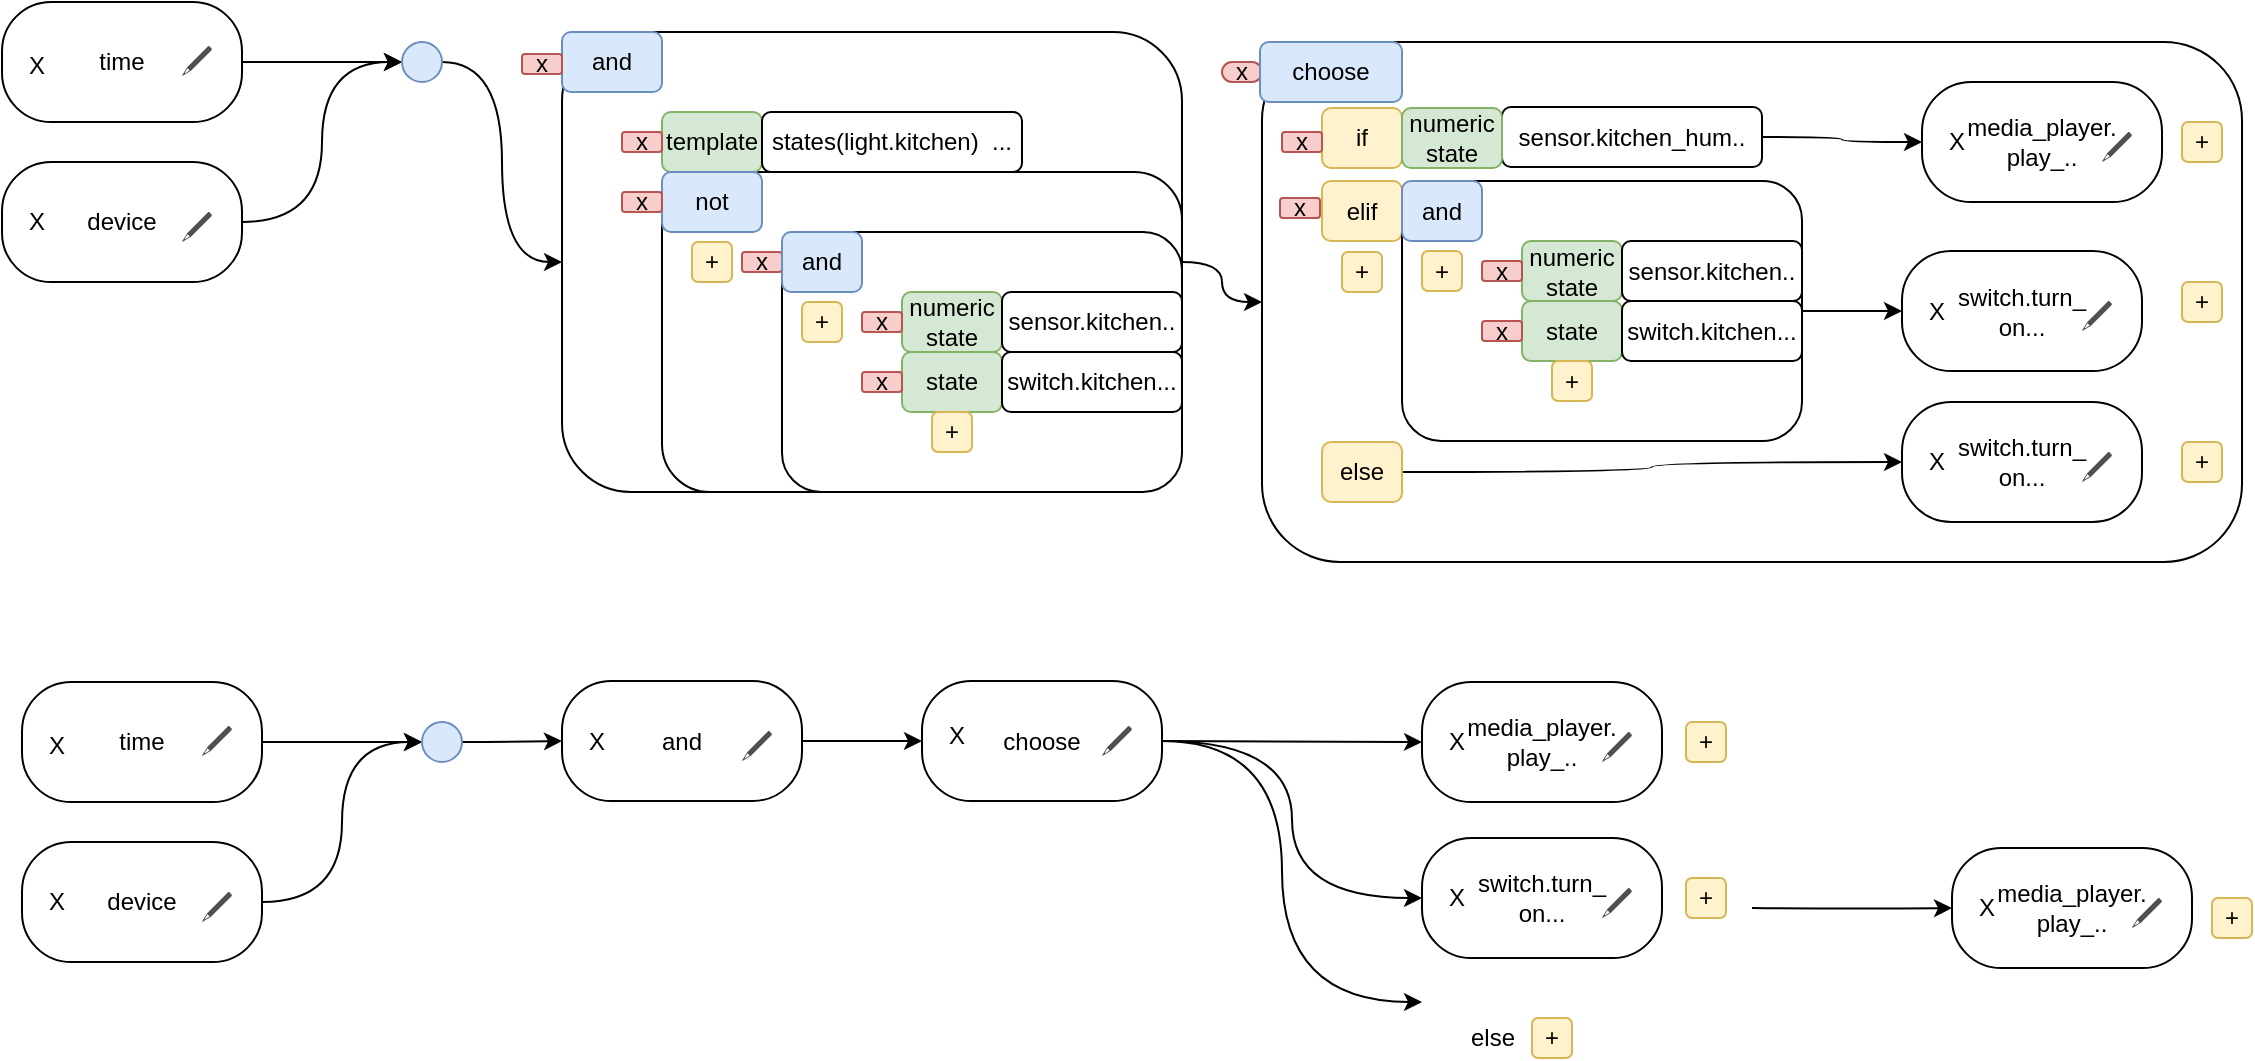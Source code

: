 <mxfile version="13.7.3" type="device"><diagram id="jPQkoFvJ-TX3pFbO5KUV" name="Page-1"><mxGraphModel dx="1278" dy="636" grid="1" gridSize="10" guides="1" tooltips="1" connect="1" arrows="1" fold="1" page="1" pageScale="1" pageWidth="850" pageHeight="1100" math="0" shadow="0"><root><mxCell id="0"/><mxCell id="1" parent="0"/><mxCell id="Wv8WozFfaOdUM1u00U-A-62" value="" style="rounded=1;whiteSpace=wrap;html=1;" parent="1" vertex="1"><mxGeometry x="670" y="140" width="490" height="260" as="geometry"/></mxCell><mxCell id="Wv8WozFfaOdUM1u00U-A-180" style="edgeStyle=orthogonalEdgeStyle;curved=1;rounded=0;orthogonalLoop=1;jettySize=auto;html=1;entryX=0;entryY=0.5;entryDx=0;entryDy=0;" parent="1" target="Wv8WozFfaOdUM1u00U-A-175" edge="1"><mxGeometry relative="1" as="geometry"><mxPoint x="915.0" y="573" as="sourcePoint"/></mxGeometry></mxCell><mxCell id="Wv8WozFfaOdUM1u00U-A-3" value="" style="rounded=1;whiteSpace=wrap;html=1;" parent="1" vertex="1"><mxGeometry x="320" y="135" width="310" height="230" as="geometry"/></mxCell><mxCell id="Wv8WozFfaOdUM1u00U-A-8" value="" style="rounded=1;whiteSpace=wrap;html=1;" parent="1" vertex="1"><mxGeometry x="370" y="205" width="260" height="160" as="geometry"/></mxCell><mxCell id="Wv8WozFfaOdUM1u00U-A-1" value="and" style="rounded=1;whiteSpace=wrap;html=1;fillColor=#dae8fc;strokeColor=#6c8ebf;align=center;" parent="1" vertex="1"><mxGeometry x="320" y="135" width="50" height="30" as="geometry"/></mxCell><mxCell id="Wv8WozFfaOdUM1u00U-A-4" value="template" style="rounded=1;whiteSpace=wrap;html=1;fillColor=#d5e8d4;strokeColor=#82b366;" parent="1" vertex="1"><mxGeometry x="370" y="175" width="50" height="30" as="geometry"/></mxCell><mxCell id="Wv8WozFfaOdUM1u00U-A-5" value="states(light.kitchen)&amp;nbsp; ..." style="rounded=1;whiteSpace=wrap;html=1;" parent="1" vertex="1"><mxGeometry x="420" y="175" width="130" height="30" as="geometry"/></mxCell><mxCell id="Wv8WozFfaOdUM1u00U-A-6" value="not" style="rounded=1;whiteSpace=wrap;html=1;fillColor=#dae8fc;strokeColor=#6c8ebf;" parent="1" vertex="1"><mxGeometry x="370" y="205" width="50" height="30" as="geometry"/></mxCell><mxCell id="Wv8WozFfaOdUM1u00U-A-14" value="+" style="rounded=1;whiteSpace=wrap;html=1;fillColor=#fff2cc;strokeColor=#d6b656;" parent="1" vertex="1"><mxGeometry x="385" y="240" width="20" height="20" as="geometry"/></mxCell><mxCell id="Wv8WozFfaOdUM1u00U-A-17" value="x" style="rounded=1;whiteSpace=wrap;html=1;fillColor=#f8cecc;strokeColor=#b85450;" parent="1" vertex="1"><mxGeometry x="350" y="185" width="20" height="10" as="geometry"/></mxCell><mxCell id="Wv8WozFfaOdUM1u00U-A-18" value="x" style="rounded=1;whiteSpace=wrap;html=1;fillColor=#f8cecc;strokeColor=#b85450;" parent="1" vertex="1"><mxGeometry x="350" y="215" width="20" height="10" as="geometry"/></mxCell><mxCell id="Wv8WozFfaOdUM1u00U-A-22" value="x" style="rounded=1;whiteSpace=wrap;html=1;fillColor=#f8cecc;strokeColor=#b85450;" parent="1" vertex="1"><mxGeometry x="410" y="245" width="20" height="10" as="geometry"/></mxCell><mxCell id="Wv8WozFfaOdUM1u00U-A-31" style="edgeStyle=orthogonalEdgeStyle;rounded=0;orthogonalLoop=1;jettySize=auto;html=1;entryX=0;entryY=0.5;entryDx=0;entryDy=0;elbow=vertical;curved=1;" parent="1" source="Wv8WozFfaOdUM1u00U-A-27" target="Wv8WozFfaOdUM1u00U-A-29" edge="1"><mxGeometry relative="1" as="geometry"/></mxCell><mxCell id="Wv8WozFfaOdUM1u00U-A-27" value="time" style="rounded=1;whiteSpace=wrap;html=1;arcSize=41;" parent="1" vertex="1"><mxGeometry x="40" y="120" width="120" height="60" as="geometry"/></mxCell><mxCell id="Wv8WozFfaOdUM1u00U-A-30" style="edgeStyle=orthogonalEdgeStyle;rounded=0;orthogonalLoop=1;jettySize=auto;html=1;entryX=0;entryY=0.5;entryDx=0;entryDy=0;elbow=vertical;curved=1;" parent="1" source="Wv8WozFfaOdUM1u00U-A-28" target="Wv8WozFfaOdUM1u00U-A-29" edge="1"><mxGeometry relative="1" as="geometry"/></mxCell><mxCell id="Wv8WozFfaOdUM1u00U-A-63" style="edgeStyle=orthogonalEdgeStyle;curved=1;rounded=0;orthogonalLoop=1;jettySize=auto;html=1;exitX=1;exitY=0.5;exitDx=0;exitDy=0;entryX=0;entryY=0.5;entryDx=0;entryDy=0;" parent="1" source="Wv8WozFfaOdUM1u00U-A-29" target="Wv8WozFfaOdUM1u00U-A-3" edge="1"><mxGeometry relative="1" as="geometry"/></mxCell><mxCell id="Wv8WozFfaOdUM1u00U-A-29" value="" style="ellipse;whiteSpace=wrap;html=1;aspect=fixed;fillColor=#dae8fc;strokeColor=#6c8ebf;" parent="1" vertex="1"><mxGeometry x="240" y="140" width="20" height="20" as="geometry"/></mxCell><mxCell id="Wv8WozFfaOdUM1u00U-A-36" value="X" style="text;html=1;align=center;verticalAlign=middle;resizable=0;points=[];autosize=1;strokeColor=none;fillColor=none;" parent="1" vertex="1"><mxGeometry x="47" y="142" width="20" height="20" as="geometry"/></mxCell><mxCell id="Wv8WozFfaOdUM1u00U-A-37" value="" style="sketch=0;pointerEvents=1;shadow=0;dashed=0;html=1;strokeColor=none;fillColor=#505050;labelPosition=center;verticalLabelPosition=bottom;verticalAlign=top;outlineConnect=0;align=center;shape=mxgraph.office.concepts.writing_pencil;" parent="1" vertex="1"><mxGeometry x="130" y="142" width="15" height="15" as="geometry"/></mxCell><mxCell id="Wv8WozFfaOdUM1u00U-A-40" value="" style="group" parent="1" vertex="1" connectable="0"><mxGeometry x="40" y="200" width="120" height="60" as="geometry"/></mxCell><mxCell id="Wv8WozFfaOdUM1u00U-A-28" value="device" style="rounded=1;whiteSpace=wrap;html=1;arcSize=41;" parent="Wv8WozFfaOdUM1u00U-A-40" vertex="1"><mxGeometry width="120" height="60" as="geometry"/></mxCell><mxCell id="Wv8WozFfaOdUM1u00U-A-38" value="" style="sketch=0;pointerEvents=1;shadow=0;dashed=0;html=1;strokeColor=none;fillColor=#505050;labelPosition=center;verticalLabelPosition=bottom;verticalAlign=top;outlineConnect=0;align=center;shape=mxgraph.office.concepts.writing_pencil;" parent="Wv8WozFfaOdUM1u00U-A-40" vertex="1"><mxGeometry x="90" y="25" width="15" height="15" as="geometry"/></mxCell><mxCell id="Wv8WozFfaOdUM1u00U-A-39" value="X" style="text;html=1;align=center;verticalAlign=middle;resizable=0;points=[];autosize=1;strokeColor=none;fillColor=none;" parent="Wv8WozFfaOdUM1u00U-A-40" vertex="1"><mxGeometry x="7" y="20" width="20" height="20" as="geometry"/></mxCell><mxCell id="Wv8WozFfaOdUM1u00U-A-53" value="" style="group" parent="1" vertex="1" connectable="0"><mxGeometry x="990" y="320" width="120" height="60" as="geometry"/></mxCell><mxCell id="Wv8WozFfaOdUM1u00U-A-54" value="switch.turn_&lt;br&gt;on..." style="rounded=1;whiteSpace=wrap;html=1;arcSize=41;" parent="Wv8WozFfaOdUM1u00U-A-53" vertex="1"><mxGeometry width="120" height="60" as="geometry"/></mxCell><mxCell id="Wv8WozFfaOdUM1u00U-A-55" value="" style="sketch=0;pointerEvents=1;shadow=0;dashed=0;html=1;strokeColor=none;fillColor=#505050;labelPosition=center;verticalLabelPosition=bottom;verticalAlign=top;outlineConnect=0;align=center;shape=mxgraph.office.concepts.writing_pencil;" parent="Wv8WozFfaOdUM1u00U-A-53" vertex="1"><mxGeometry x="90" y="25" width="15" height="15" as="geometry"/></mxCell><mxCell id="Wv8WozFfaOdUM1u00U-A-56" value="X" style="text;html=1;align=center;verticalAlign=middle;resizable=0;points=[];autosize=1;strokeColor=none;fillColor=none;" parent="Wv8WozFfaOdUM1u00U-A-53" vertex="1"><mxGeometry x="7" y="20" width="20" height="20" as="geometry"/></mxCell><mxCell id="Wv8WozFfaOdUM1u00U-A-57" value="" style="group" parent="1" vertex="1" connectable="0"><mxGeometry x="1000" y="160" width="120" height="60" as="geometry"/></mxCell><mxCell id="Wv8WozFfaOdUM1u00U-A-58" value="media_player.&lt;br&gt;play_.." style="rounded=1;whiteSpace=wrap;html=1;arcSize=41;" parent="Wv8WozFfaOdUM1u00U-A-57" vertex="1"><mxGeometry width="120" height="60" as="geometry"/></mxCell><mxCell id="Wv8WozFfaOdUM1u00U-A-59" value="" style="sketch=0;pointerEvents=1;shadow=0;dashed=0;html=1;strokeColor=none;fillColor=#505050;labelPosition=center;verticalLabelPosition=bottom;verticalAlign=top;outlineConnect=0;align=center;shape=mxgraph.office.concepts.writing_pencil;" parent="Wv8WozFfaOdUM1u00U-A-57" vertex="1"><mxGeometry x="90" y="25" width="15" height="15" as="geometry"/></mxCell><mxCell id="Wv8WozFfaOdUM1u00U-A-60" value="X" style="text;html=1;align=center;verticalAlign=middle;resizable=0;points=[];autosize=1;strokeColor=none;fillColor=none;" parent="Wv8WozFfaOdUM1u00U-A-57" vertex="1"><mxGeometry x="7" y="20" width="20" height="20" as="geometry"/></mxCell><mxCell id="Wv8WozFfaOdUM1u00U-A-61" value="x" style="rounded=1;whiteSpace=wrap;html=1;fillColor=#f8cecc;strokeColor=#b85450;" parent="1" vertex="1"><mxGeometry x="300" y="146" width="20" height="10" as="geometry"/></mxCell><mxCell id="Wv8WozFfaOdUM1u00U-A-65" value="if" style="rounded=1;whiteSpace=wrap;html=1;fillColor=#fff2cc;strokeColor=#d6b656;" parent="1" vertex="1"><mxGeometry x="700" y="173" width="40" height="30" as="geometry"/></mxCell><mxCell id="Wv8WozFfaOdUM1u00U-A-68" style="edgeStyle=orthogonalEdgeStyle;curved=1;rounded=0;orthogonalLoop=1;jettySize=auto;html=1;entryX=0;entryY=0.5;entryDx=0;entryDy=0;" parent="1" source="Wv8WozFfaOdUM1u00U-A-66" target="Wv8WozFfaOdUM1u00U-A-58" edge="1"><mxGeometry relative="1" as="geometry"/></mxCell><mxCell id="Wv8WozFfaOdUM1u00U-A-66" value="sensor.kitchen_hum.." style="rounded=1;whiteSpace=wrap;html=1;" parent="1" vertex="1"><mxGeometry x="790" y="172.5" width="130" height="30" as="geometry"/></mxCell><mxCell id="Wv8WozFfaOdUM1u00U-A-67" value="numeric&lt;br&gt;state" style="rounded=1;whiteSpace=wrap;html=1;fillColor=#d5e8d4;strokeColor=#82b366;" parent="1" vertex="1"><mxGeometry x="740" y="173" width="50" height="30" as="geometry"/></mxCell><mxCell id="Wv8WozFfaOdUM1u00U-A-69" value="elif" style="rounded=1;whiteSpace=wrap;html=1;fillColor=#fff2cc;strokeColor=#d6b656;" parent="1" vertex="1"><mxGeometry x="700" y="209.5" width="40" height="30" as="geometry"/></mxCell><mxCell id="Wv8WozFfaOdUM1u00U-A-72" value="" style="group" parent="1" vertex="1" connectable="0"><mxGeometry x="990" y="244.5" width="120" height="60" as="geometry"/></mxCell><mxCell id="Wv8WozFfaOdUM1u00U-A-73" value="switch.turn_&lt;br&gt;on..." style="rounded=1;whiteSpace=wrap;html=1;arcSize=41;" parent="Wv8WozFfaOdUM1u00U-A-72" vertex="1"><mxGeometry width="120" height="60" as="geometry"/></mxCell><mxCell id="Wv8WozFfaOdUM1u00U-A-74" value="" style="sketch=0;pointerEvents=1;shadow=0;dashed=0;html=1;strokeColor=none;fillColor=#505050;labelPosition=center;verticalLabelPosition=bottom;verticalAlign=top;outlineConnect=0;align=center;shape=mxgraph.office.concepts.writing_pencil;" parent="Wv8WozFfaOdUM1u00U-A-72" vertex="1"><mxGeometry x="90" y="25" width="15" height="15" as="geometry"/></mxCell><mxCell id="Wv8WozFfaOdUM1u00U-A-75" value="X" style="text;html=1;align=center;verticalAlign=middle;resizable=0;points=[];autosize=1;strokeColor=none;fillColor=none;" parent="Wv8WozFfaOdUM1u00U-A-72" vertex="1"><mxGeometry x="7" y="20" width="20" height="20" as="geometry"/></mxCell><mxCell id="Wv8WozFfaOdUM1u00U-A-80" style="edgeStyle=orthogonalEdgeStyle;curved=1;rounded=0;orthogonalLoop=1;jettySize=auto;html=1;entryX=0;entryY=0.5;entryDx=0;entryDy=0;" parent="1" source="Wv8WozFfaOdUM1u00U-A-77" target="Wv8WozFfaOdUM1u00U-A-54" edge="1"><mxGeometry relative="1" as="geometry"/></mxCell><mxCell id="Wv8WozFfaOdUM1u00U-A-77" value="else" style="rounded=1;whiteSpace=wrap;html=1;fillColor=#fff2cc;strokeColor=#d6b656;" parent="1" vertex="1"><mxGeometry x="700" y="340" width="40" height="30" as="geometry"/></mxCell><mxCell id="Wv8WozFfaOdUM1u00U-A-82" value="+" style="rounded=1;whiteSpace=wrap;html=1;fillColor=#fff2cc;strokeColor=#d6b656;" parent="1" vertex="1"><mxGeometry x="710" y="245" width="20" height="20" as="geometry"/></mxCell><mxCell id="Wv8WozFfaOdUM1u00U-A-83" value="x" style="rounded=1;whiteSpace=wrap;html=1;fillColor=#f8cecc;strokeColor=#b85450;" parent="1" vertex="1"><mxGeometry x="680" y="185" width="20" height="10" as="geometry"/></mxCell><mxCell id="Wv8WozFfaOdUM1u00U-A-86" value="x" style="rounded=1;whiteSpace=wrap;html=1;fillColor=#f8cecc;strokeColor=#b85450;" parent="1" vertex="1"><mxGeometry x="679" y="218" width="20" height="10" as="geometry"/></mxCell><mxCell id="Wv8WozFfaOdUM1u00U-A-88" value="x" style="rounded=1;whiteSpace=wrap;html=1;fillColor=#f8cecc;strokeColor=#b85450;arcSize=50;" parent="1" vertex="1"><mxGeometry x="650" y="150" width="20" height="10" as="geometry"/></mxCell><mxCell id="Wv8WozFfaOdUM1u00U-A-89" value="choose" style="rounded=1;whiteSpace=wrap;html=1;fillColor=#dae8fc;strokeColor=#6c8ebf;align=center;" parent="1" vertex="1"><mxGeometry x="669" y="140" width="71" height="30" as="geometry"/></mxCell><mxCell id="Wv8WozFfaOdUM1u00U-A-93" value="" style="group" parent="1" vertex="1" connectable="0"><mxGeometry x="430" y="235" width="200" height="130" as="geometry"/></mxCell><mxCell id="Wv8WozFfaOdUM1u00U-A-46" style="edgeStyle=orthogonalEdgeStyle;curved=1;rounded=0;orthogonalLoop=1;jettySize=auto;html=1;entryX=0;entryY=0.5;entryDx=0;entryDy=0;" parent="Wv8WozFfaOdUM1u00U-A-93" source="Wv8WozFfaOdUM1u00U-A-3" target="Wv8WozFfaOdUM1u00U-A-62" edge="1"><mxGeometry relative="1" as="geometry"><mxPoint x="270" y="-92.5" as="targetPoint"/></mxGeometry></mxCell><mxCell id="Wv8WozFfaOdUM1u00U-A-9" value="" style="rounded=1;whiteSpace=wrap;html=1;" parent="Wv8WozFfaOdUM1u00U-A-93" vertex="1"><mxGeometry width="200" height="130" as="geometry"/></mxCell><mxCell id="Wv8WozFfaOdUM1u00U-A-7" value="and" style="rounded=1;whiteSpace=wrap;html=1;fillColor=#dae8fc;strokeColor=#6c8ebf;" parent="Wv8WozFfaOdUM1u00U-A-93" vertex="1"><mxGeometry width="40" height="30" as="geometry"/></mxCell><mxCell id="Wv8WozFfaOdUM1u00U-A-10" value="numeric&lt;br&gt;state" style="rounded=1;whiteSpace=wrap;html=1;fillColor=#d5e8d4;strokeColor=#82b366;" parent="Wv8WozFfaOdUM1u00U-A-93" vertex="1"><mxGeometry x="60" y="30" width="50" height="30" as="geometry"/></mxCell><mxCell id="Wv8WozFfaOdUM1u00U-A-11" value="sensor.kitchen.." style="rounded=1;whiteSpace=wrap;html=1;" parent="Wv8WozFfaOdUM1u00U-A-93" vertex="1"><mxGeometry x="110" y="30" width="90" height="30" as="geometry"/></mxCell><mxCell id="Wv8WozFfaOdUM1u00U-A-12" value="state" style="rounded=1;whiteSpace=wrap;html=1;fillColor=#d5e8d4;strokeColor=#82b366;" parent="Wv8WozFfaOdUM1u00U-A-93" vertex="1"><mxGeometry x="60" y="60" width="50" height="30" as="geometry"/></mxCell><mxCell id="Wv8WozFfaOdUM1u00U-A-13" value="switch.kitchen..." style="rounded=1;whiteSpace=wrap;html=1;" parent="Wv8WozFfaOdUM1u00U-A-93" vertex="1"><mxGeometry x="110" y="60" width="90" height="30" as="geometry"/></mxCell><mxCell id="Wv8WozFfaOdUM1u00U-A-23" value="+" style="rounded=1;whiteSpace=wrap;html=1;fillColor=#fff2cc;strokeColor=#d6b656;" parent="Wv8WozFfaOdUM1u00U-A-93" vertex="1"><mxGeometry x="10" y="35" width="20" height="20" as="geometry"/></mxCell><mxCell id="Wv8WozFfaOdUM1u00U-A-24" value="x" style="rounded=1;whiteSpace=wrap;html=1;fillColor=#f8cecc;strokeColor=#b85450;" parent="Wv8WozFfaOdUM1u00U-A-93" vertex="1"><mxGeometry x="40" y="40" width="20" height="10" as="geometry"/></mxCell><mxCell id="Wv8WozFfaOdUM1u00U-A-25" value="x" style="rounded=1;whiteSpace=wrap;html=1;fillColor=#f8cecc;strokeColor=#b85450;" parent="Wv8WozFfaOdUM1u00U-A-93" vertex="1"><mxGeometry x="40" y="70" width="20" height="10" as="geometry"/></mxCell><mxCell id="Wv8WozFfaOdUM1u00U-A-26" value="+" style="rounded=1;whiteSpace=wrap;html=1;fillColor=#fff2cc;strokeColor=#d6b656;" parent="Wv8WozFfaOdUM1u00U-A-93" vertex="1"><mxGeometry x="75" y="90" width="20" height="20" as="geometry"/></mxCell><mxCell id="Wv8WozFfaOdUM1u00U-A-94" value="" style="group" parent="1" vertex="1" connectable="0"><mxGeometry x="740" y="209.5" width="200" height="130" as="geometry"/></mxCell><mxCell id="Wv8WozFfaOdUM1u00U-A-95" style="edgeStyle=orthogonalEdgeStyle;curved=1;rounded=0;orthogonalLoop=1;jettySize=auto;html=1;entryX=0;entryY=0.5;entryDx=0;entryDy=0;" parent="Wv8WozFfaOdUM1u00U-A-94" edge="1"><mxGeometry relative="1" as="geometry"><mxPoint x="270" y="-92.5" as="targetPoint"/></mxGeometry></mxCell><mxCell id="Wv8WozFfaOdUM1u00U-A-96" value="" style="rounded=1;whiteSpace=wrap;html=1;" parent="Wv8WozFfaOdUM1u00U-A-94" vertex="1"><mxGeometry width="200" height="130" as="geometry"/></mxCell><mxCell id="Wv8WozFfaOdUM1u00U-A-97" value="and" style="rounded=1;whiteSpace=wrap;html=1;fillColor=#dae8fc;strokeColor=#6c8ebf;" parent="Wv8WozFfaOdUM1u00U-A-94" vertex="1"><mxGeometry width="40" height="30" as="geometry"/></mxCell><mxCell id="Wv8WozFfaOdUM1u00U-A-98" value="numeric&lt;br&gt;state" style="rounded=1;whiteSpace=wrap;html=1;fillColor=#d5e8d4;strokeColor=#82b366;" parent="Wv8WozFfaOdUM1u00U-A-94" vertex="1"><mxGeometry x="60" y="30" width="50" height="30" as="geometry"/></mxCell><mxCell id="Wv8WozFfaOdUM1u00U-A-99" value="sensor.kitchen.." style="rounded=1;whiteSpace=wrap;html=1;" parent="Wv8WozFfaOdUM1u00U-A-94" vertex="1"><mxGeometry x="110" y="30" width="90" height="30" as="geometry"/></mxCell><mxCell id="Wv8WozFfaOdUM1u00U-A-100" value="state" style="rounded=1;whiteSpace=wrap;html=1;fillColor=#d5e8d4;strokeColor=#82b366;" parent="Wv8WozFfaOdUM1u00U-A-94" vertex="1"><mxGeometry x="60" y="60" width="50" height="30" as="geometry"/></mxCell><mxCell id="Wv8WozFfaOdUM1u00U-A-101" value="switch.kitchen..." style="rounded=1;whiteSpace=wrap;html=1;" parent="Wv8WozFfaOdUM1u00U-A-94" vertex="1"><mxGeometry x="110" y="60" width="90" height="30" as="geometry"/></mxCell><mxCell id="Wv8WozFfaOdUM1u00U-A-102" value="+" style="rounded=1;whiteSpace=wrap;html=1;fillColor=#fff2cc;strokeColor=#d6b656;" parent="Wv8WozFfaOdUM1u00U-A-94" vertex="1"><mxGeometry x="10" y="35" width="20" height="20" as="geometry"/></mxCell><mxCell id="Wv8WozFfaOdUM1u00U-A-103" value="x" style="rounded=1;whiteSpace=wrap;html=1;fillColor=#f8cecc;strokeColor=#b85450;" parent="Wv8WozFfaOdUM1u00U-A-94" vertex="1"><mxGeometry x="40" y="40" width="20" height="10" as="geometry"/></mxCell><mxCell id="Wv8WozFfaOdUM1u00U-A-104" value="x" style="rounded=1;whiteSpace=wrap;html=1;fillColor=#f8cecc;strokeColor=#b85450;" parent="Wv8WozFfaOdUM1u00U-A-94" vertex="1"><mxGeometry x="40" y="70" width="20" height="10" as="geometry"/></mxCell><mxCell id="Wv8WozFfaOdUM1u00U-A-105" value="+" style="rounded=1;whiteSpace=wrap;html=1;fillColor=#fff2cc;strokeColor=#d6b656;" parent="Wv8WozFfaOdUM1u00U-A-94" vertex="1"><mxGeometry x="75" y="90" width="20" height="20" as="geometry"/></mxCell><mxCell id="Wv8WozFfaOdUM1u00U-A-106" style="edgeStyle=orthogonalEdgeStyle;curved=1;rounded=0;orthogonalLoop=1;jettySize=auto;html=1;entryX=0;entryY=0.5;entryDx=0;entryDy=0;" parent="1" source="Wv8WozFfaOdUM1u00U-A-96" target="Wv8WozFfaOdUM1u00U-A-73" edge="1"><mxGeometry relative="1" as="geometry"/></mxCell><mxCell id="Wv8WozFfaOdUM1u00U-A-107" value="+" style="rounded=1;whiteSpace=wrap;html=1;fillColor=#fff2cc;strokeColor=#d6b656;" parent="1" vertex="1"><mxGeometry x="1130" y="180" width="20" height="20" as="geometry"/></mxCell><mxCell id="Wv8WozFfaOdUM1u00U-A-108" value="+" style="rounded=1;whiteSpace=wrap;html=1;fillColor=#fff2cc;strokeColor=#d6b656;" parent="1" vertex="1"><mxGeometry x="1130" y="260" width="20" height="20" as="geometry"/></mxCell><mxCell id="Wv8WozFfaOdUM1u00U-A-109" value="+" style="rounded=1;whiteSpace=wrap;html=1;fillColor=#fff2cc;strokeColor=#d6b656;" parent="1" vertex="1"><mxGeometry x="1130" y="340" width="20" height="20" as="geometry"/></mxCell><mxCell id="Wv8WozFfaOdUM1u00U-A-117" style="edgeStyle=orthogonalEdgeStyle;rounded=0;orthogonalLoop=1;jettySize=auto;html=1;entryX=0;entryY=0.5;entryDx=0;entryDy=0;elbow=vertical;curved=1;" parent="1" source="Wv8WozFfaOdUM1u00U-A-118" target="Wv8WozFfaOdUM1u00U-A-120" edge="1"><mxGeometry relative="1" as="geometry"/></mxCell><mxCell id="Wv8WozFfaOdUM1u00U-A-118" value="time" style="rounded=1;whiteSpace=wrap;html=1;arcSize=41;" parent="1" vertex="1"><mxGeometry x="50" y="460" width="120" height="60" as="geometry"/></mxCell><mxCell id="Wv8WozFfaOdUM1u00U-A-119" style="edgeStyle=orthogonalEdgeStyle;rounded=0;orthogonalLoop=1;jettySize=auto;html=1;entryX=0;entryY=0.5;entryDx=0;entryDy=0;elbow=vertical;curved=1;" parent="1" source="Wv8WozFfaOdUM1u00U-A-124" target="Wv8WozFfaOdUM1u00U-A-120" edge="1"><mxGeometry relative="1" as="geometry"/></mxCell><mxCell id="Wv8WozFfaOdUM1u00U-A-133" style="edgeStyle=orthogonalEdgeStyle;curved=1;rounded=0;orthogonalLoop=1;jettySize=auto;html=1;entryX=0;entryY=0.5;entryDx=0;entryDy=0;" parent="1" source="Wv8WozFfaOdUM1u00U-A-120" target="Wv8WozFfaOdUM1u00U-A-130" edge="1"><mxGeometry relative="1" as="geometry"/></mxCell><mxCell id="Wv8WozFfaOdUM1u00U-A-120" value="" style="ellipse;whiteSpace=wrap;html=1;aspect=fixed;fillColor=#dae8fc;strokeColor=#6c8ebf;" parent="1" vertex="1"><mxGeometry x="250" y="480" width="20" height="20" as="geometry"/></mxCell><mxCell id="Wv8WozFfaOdUM1u00U-A-121" value="X" style="text;html=1;align=center;verticalAlign=middle;resizable=0;points=[];autosize=1;strokeColor=none;fillColor=none;" parent="1" vertex="1"><mxGeometry x="57" y="482" width="20" height="20" as="geometry"/></mxCell><mxCell id="Wv8WozFfaOdUM1u00U-A-122" value="" style="sketch=0;pointerEvents=1;shadow=0;dashed=0;html=1;strokeColor=none;fillColor=#505050;labelPosition=center;verticalLabelPosition=bottom;verticalAlign=top;outlineConnect=0;align=center;shape=mxgraph.office.concepts.writing_pencil;" parent="1" vertex="1"><mxGeometry x="140" y="482" width="15" height="15" as="geometry"/></mxCell><mxCell id="Wv8WozFfaOdUM1u00U-A-123" value="" style="group" parent="1" vertex="1" connectable="0"><mxGeometry x="50" y="540" width="120" height="60" as="geometry"/></mxCell><mxCell id="Wv8WozFfaOdUM1u00U-A-124" value="device" style="rounded=1;whiteSpace=wrap;html=1;arcSize=41;" parent="Wv8WozFfaOdUM1u00U-A-123" vertex="1"><mxGeometry width="120" height="60" as="geometry"/></mxCell><mxCell id="Wv8WozFfaOdUM1u00U-A-125" value="" style="sketch=0;pointerEvents=1;shadow=0;dashed=0;html=1;strokeColor=none;fillColor=#505050;labelPosition=center;verticalLabelPosition=bottom;verticalAlign=top;outlineConnect=0;align=center;shape=mxgraph.office.concepts.writing_pencil;" parent="Wv8WozFfaOdUM1u00U-A-123" vertex="1"><mxGeometry x="90" y="25" width="15" height="15" as="geometry"/></mxCell><mxCell id="Wv8WozFfaOdUM1u00U-A-126" value="X" style="text;html=1;align=center;verticalAlign=middle;resizable=0;points=[];autosize=1;strokeColor=none;fillColor=none;" parent="Wv8WozFfaOdUM1u00U-A-123" vertex="1"><mxGeometry x="7" y="20" width="20" height="20" as="geometry"/></mxCell><mxCell id="Wv8WozFfaOdUM1u00U-A-129" value="" style="group" parent="1" vertex="1" connectable="0"><mxGeometry x="320" y="459.5" width="120" height="60" as="geometry"/></mxCell><mxCell id="Wv8WozFfaOdUM1u00U-A-130" value="and" style="rounded=1;whiteSpace=wrap;html=1;arcSize=41;" parent="Wv8WozFfaOdUM1u00U-A-129" vertex="1"><mxGeometry width="120" height="60" as="geometry"/></mxCell><mxCell id="Wv8WozFfaOdUM1u00U-A-131" value="" style="sketch=0;pointerEvents=1;shadow=0;dashed=0;html=1;strokeColor=none;fillColor=#505050;labelPosition=center;verticalLabelPosition=bottom;verticalAlign=top;outlineConnect=0;align=center;shape=mxgraph.office.concepts.writing_pencil;" parent="Wv8WozFfaOdUM1u00U-A-129" vertex="1"><mxGeometry x="90" y="25" width="15" height="15" as="geometry"/></mxCell><mxCell id="Wv8WozFfaOdUM1u00U-A-132" value="X" style="text;html=1;align=center;verticalAlign=middle;resizable=0;points=[];autosize=1;strokeColor=none;fillColor=none;" parent="Wv8WozFfaOdUM1u00U-A-129" vertex="1"><mxGeometry x="7" y="20" width="20" height="20" as="geometry"/></mxCell><mxCell id="Wv8WozFfaOdUM1u00U-A-139" style="edgeStyle=orthogonalEdgeStyle;curved=1;rounded=0;orthogonalLoop=1;jettySize=auto;html=1;entryX=0;entryY=0.5;entryDx=0;entryDy=0;" parent="1" source="Wv8WozFfaOdUM1u00U-A-130" target="Wv8WozFfaOdUM1u00U-A-135" edge="1"><mxGeometry relative="1" as="geometry"/></mxCell><mxCell id="Wv8WozFfaOdUM1u00U-A-168" style="edgeStyle=orthogonalEdgeStyle;curved=1;rounded=0;orthogonalLoop=1;jettySize=auto;html=1;entryX=0;entryY=0.5;entryDx=0;entryDy=0;exitX=1;exitY=0.5;exitDx=0;exitDy=0;" parent="1" source="Wv8WozFfaOdUM1u00U-A-135" target="Wv8WozFfaOdUM1u00U-A-161" edge="1"><mxGeometry relative="1" as="geometry"><mxPoint x="640" y="472" as="sourcePoint"/></mxGeometry></mxCell><mxCell id="Wv8WozFfaOdUM1u00U-A-169" style="edgeStyle=orthogonalEdgeStyle;curved=1;rounded=0;orthogonalLoop=1;jettySize=auto;html=1;entryX=0;entryY=0.5;entryDx=0;entryDy=0;exitX=1;exitY=0.5;exitDx=0;exitDy=0;" parent="1" source="Wv8WozFfaOdUM1u00U-A-135" target="Wv8WozFfaOdUM1u00U-A-165" edge="1"><mxGeometry relative="1" as="geometry"><mxPoint x="660" y="570" as="targetPoint"/><mxPoint x="640" y="492" as="sourcePoint"/></mxGeometry></mxCell><mxCell id="Wv8WozFfaOdUM1u00U-A-170" style="edgeStyle=orthogonalEdgeStyle;curved=1;rounded=0;orthogonalLoop=1;jettySize=auto;html=1;entryX=0;entryY=0.5;entryDx=0;entryDy=0;exitX=1;exitY=0.5;exitDx=0;exitDy=0;" parent="1" source="Wv8WozFfaOdUM1u00U-A-135" edge="1"><mxGeometry relative="1" as="geometry"><mxPoint x="630" y="522" as="sourcePoint"/><mxPoint x="750" y="620" as="targetPoint"/><Array as="points"><mxPoint x="680" y="490"/><mxPoint x="680" y="620"/></Array></mxGeometry></mxCell><mxCell id="Wv8WozFfaOdUM1u00U-A-160" value="" style="group" parent="1" vertex="1" connectable="0"><mxGeometry x="750" y="460" width="120" height="60" as="geometry"/></mxCell><mxCell id="Wv8WozFfaOdUM1u00U-A-161" value="media_player.&lt;br&gt;play_.." style="rounded=1;whiteSpace=wrap;html=1;arcSize=41;" parent="Wv8WozFfaOdUM1u00U-A-160" vertex="1"><mxGeometry width="120" height="60" as="geometry"/></mxCell><mxCell id="Wv8WozFfaOdUM1u00U-A-162" value="" style="sketch=0;pointerEvents=1;shadow=0;dashed=0;html=1;strokeColor=none;fillColor=#505050;labelPosition=center;verticalLabelPosition=bottom;verticalAlign=top;outlineConnect=0;align=center;shape=mxgraph.office.concepts.writing_pencil;" parent="Wv8WozFfaOdUM1u00U-A-160" vertex="1"><mxGeometry x="90" y="25" width="15" height="15" as="geometry"/></mxCell><mxCell id="Wv8WozFfaOdUM1u00U-A-163" value="X" style="text;html=1;align=center;verticalAlign=middle;resizable=0;points=[];autosize=1;strokeColor=none;fillColor=none;" parent="Wv8WozFfaOdUM1u00U-A-160" vertex="1"><mxGeometry x="7" y="20" width="20" height="20" as="geometry"/></mxCell><mxCell id="Wv8WozFfaOdUM1u00U-A-164" value="" style="group" parent="1" vertex="1" connectable="0"><mxGeometry x="750" y="538" width="120" height="60" as="geometry"/></mxCell><mxCell id="Wv8WozFfaOdUM1u00U-A-165" value="switch.turn_&lt;br&gt;on..." style="rounded=1;whiteSpace=wrap;html=1;arcSize=41;" parent="Wv8WozFfaOdUM1u00U-A-164" vertex="1"><mxGeometry width="120" height="60" as="geometry"/></mxCell><mxCell id="Wv8WozFfaOdUM1u00U-A-166" value="" style="sketch=0;pointerEvents=1;shadow=0;dashed=0;html=1;strokeColor=none;fillColor=#505050;labelPosition=center;verticalLabelPosition=bottom;verticalAlign=top;outlineConnect=0;align=center;shape=mxgraph.office.concepts.writing_pencil;" parent="Wv8WozFfaOdUM1u00U-A-164" vertex="1"><mxGeometry x="90" y="25" width="15" height="15" as="geometry"/></mxCell><mxCell id="Wv8WozFfaOdUM1u00U-A-167" value="X" style="text;html=1;align=center;verticalAlign=middle;resizable=0;points=[];autosize=1;strokeColor=none;fillColor=none;" parent="Wv8WozFfaOdUM1u00U-A-164" vertex="1"><mxGeometry x="7" y="20" width="20" height="20" as="geometry"/></mxCell><mxCell id="Wv8WozFfaOdUM1u00U-A-171" value="+" style="rounded=1;whiteSpace=wrap;html=1;fillColor=#fff2cc;strokeColor=#d6b656;" parent="1" vertex="1"><mxGeometry x="882" y="480" width="20" height="20" as="geometry"/></mxCell><mxCell id="Wv8WozFfaOdUM1u00U-A-172" value="+" style="rounded=1;whiteSpace=wrap;html=1;fillColor=#fff2cc;strokeColor=#d6b656;" parent="1" vertex="1"><mxGeometry x="882" y="558" width="20" height="20" as="geometry"/></mxCell><mxCell id="Wv8WozFfaOdUM1u00U-A-173" value="+" style="rounded=1;whiteSpace=wrap;html=1;fillColor=#fff2cc;strokeColor=#d6b656;" parent="1" vertex="1"><mxGeometry x="805" y="628" width="20" height="20" as="geometry"/></mxCell><mxCell id="Wv8WozFfaOdUM1u00U-A-174" value="" style="group" parent="1" vertex="1" connectable="0"><mxGeometry x="1015" y="543" width="120" height="60" as="geometry"/></mxCell><mxCell id="Wv8WozFfaOdUM1u00U-A-175" value="media_player.&lt;br&gt;play_.." style="rounded=1;whiteSpace=wrap;html=1;arcSize=41;" parent="Wv8WozFfaOdUM1u00U-A-174" vertex="1"><mxGeometry width="120" height="60" as="geometry"/></mxCell><mxCell id="Wv8WozFfaOdUM1u00U-A-176" value="" style="sketch=0;pointerEvents=1;shadow=0;dashed=0;html=1;strokeColor=none;fillColor=#505050;labelPosition=center;verticalLabelPosition=bottom;verticalAlign=top;outlineConnect=0;align=center;shape=mxgraph.office.concepts.writing_pencil;" parent="Wv8WozFfaOdUM1u00U-A-174" vertex="1"><mxGeometry x="90" y="25" width="15" height="15" as="geometry"/></mxCell><mxCell id="Wv8WozFfaOdUM1u00U-A-177" value="X" style="text;html=1;align=center;verticalAlign=middle;resizable=0;points=[];autosize=1;strokeColor=none;fillColor=none;" parent="Wv8WozFfaOdUM1u00U-A-174" vertex="1"><mxGeometry x="7" y="20" width="20" height="20" as="geometry"/></mxCell><mxCell id="Wv8WozFfaOdUM1u00U-A-178" value="+" style="rounded=1;whiteSpace=wrap;html=1;fillColor=#fff2cc;strokeColor=#d6b656;" parent="1" vertex="1"><mxGeometry x="1145" y="568" width="20" height="20" as="geometry"/></mxCell><mxCell id="2R3B-InIQbJN86LUVKLY-1" value="" style="group" parent="1" vertex="1" connectable="0"><mxGeometry x="500" y="459.5" width="120" height="60" as="geometry"/></mxCell><mxCell id="Wv8WozFfaOdUM1u00U-A-135" value="choose" style="rounded=1;whiteSpace=wrap;html=1;arcSize=41;" parent="2R3B-InIQbJN86LUVKLY-1" vertex="1"><mxGeometry width="120" height="60" as="geometry"/></mxCell><mxCell id="Wv8WozFfaOdUM1u00U-A-136" value="" style="sketch=0;pointerEvents=1;shadow=0;dashed=0;html=1;strokeColor=none;fillColor=#505050;labelPosition=center;verticalLabelPosition=bottom;verticalAlign=top;outlineConnect=0;align=center;shape=mxgraph.office.concepts.writing_pencil;" parent="2R3B-InIQbJN86LUVKLY-1" vertex="1"><mxGeometry x="90" y="22.5" width="15" height="15" as="geometry"/></mxCell><mxCell id="Wv8WozFfaOdUM1u00U-A-137" value="X" style="text;html=1;align=center;verticalAlign=middle;resizable=0;points=[];autosize=1;strokeColor=none;fillColor=none;" parent="2R3B-InIQbJN86LUVKLY-1" vertex="1"><mxGeometry x="7" y="17.5" width="20" height="20" as="geometry"/></mxCell><mxCell id="2R3B-InIQbJN86LUVKLY-2" value="else" style="text;html=1;align=center;verticalAlign=middle;resizable=0;points=[];autosize=1;" parent="1" vertex="1"><mxGeometry x="765" y="628" width="40" height="20" as="geometry"/></mxCell></root></mxGraphModel></diagram></mxfile>
